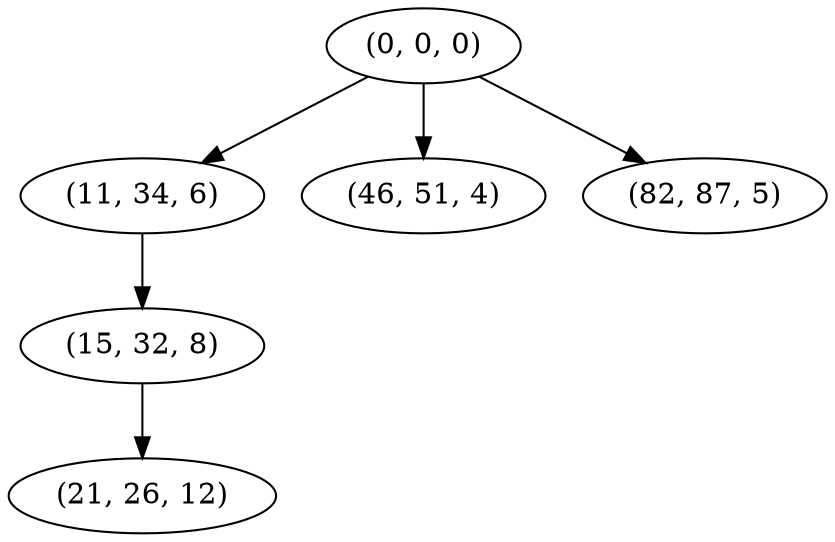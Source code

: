 digraph tree {
    "(0, 0, 0)";
    "(11, 34, 6)";
    "(15, 32, 8)";
    "(21, 26, 12)";
    "(46, 51, 4)";
    "(82, 87, 5)";
    "(0, 0, 0)" -> "(11, 34, 6)";
    "(0, 0, 0)" -> "(46, 51, 4)";
    "(0, 0, 0)" -> "(82, 87, 5)";
    "(11, 34, 6)" -> "(15, 32, 8)";
    "(15, 32, 8)" -> "(21, 26, 12)";
}
